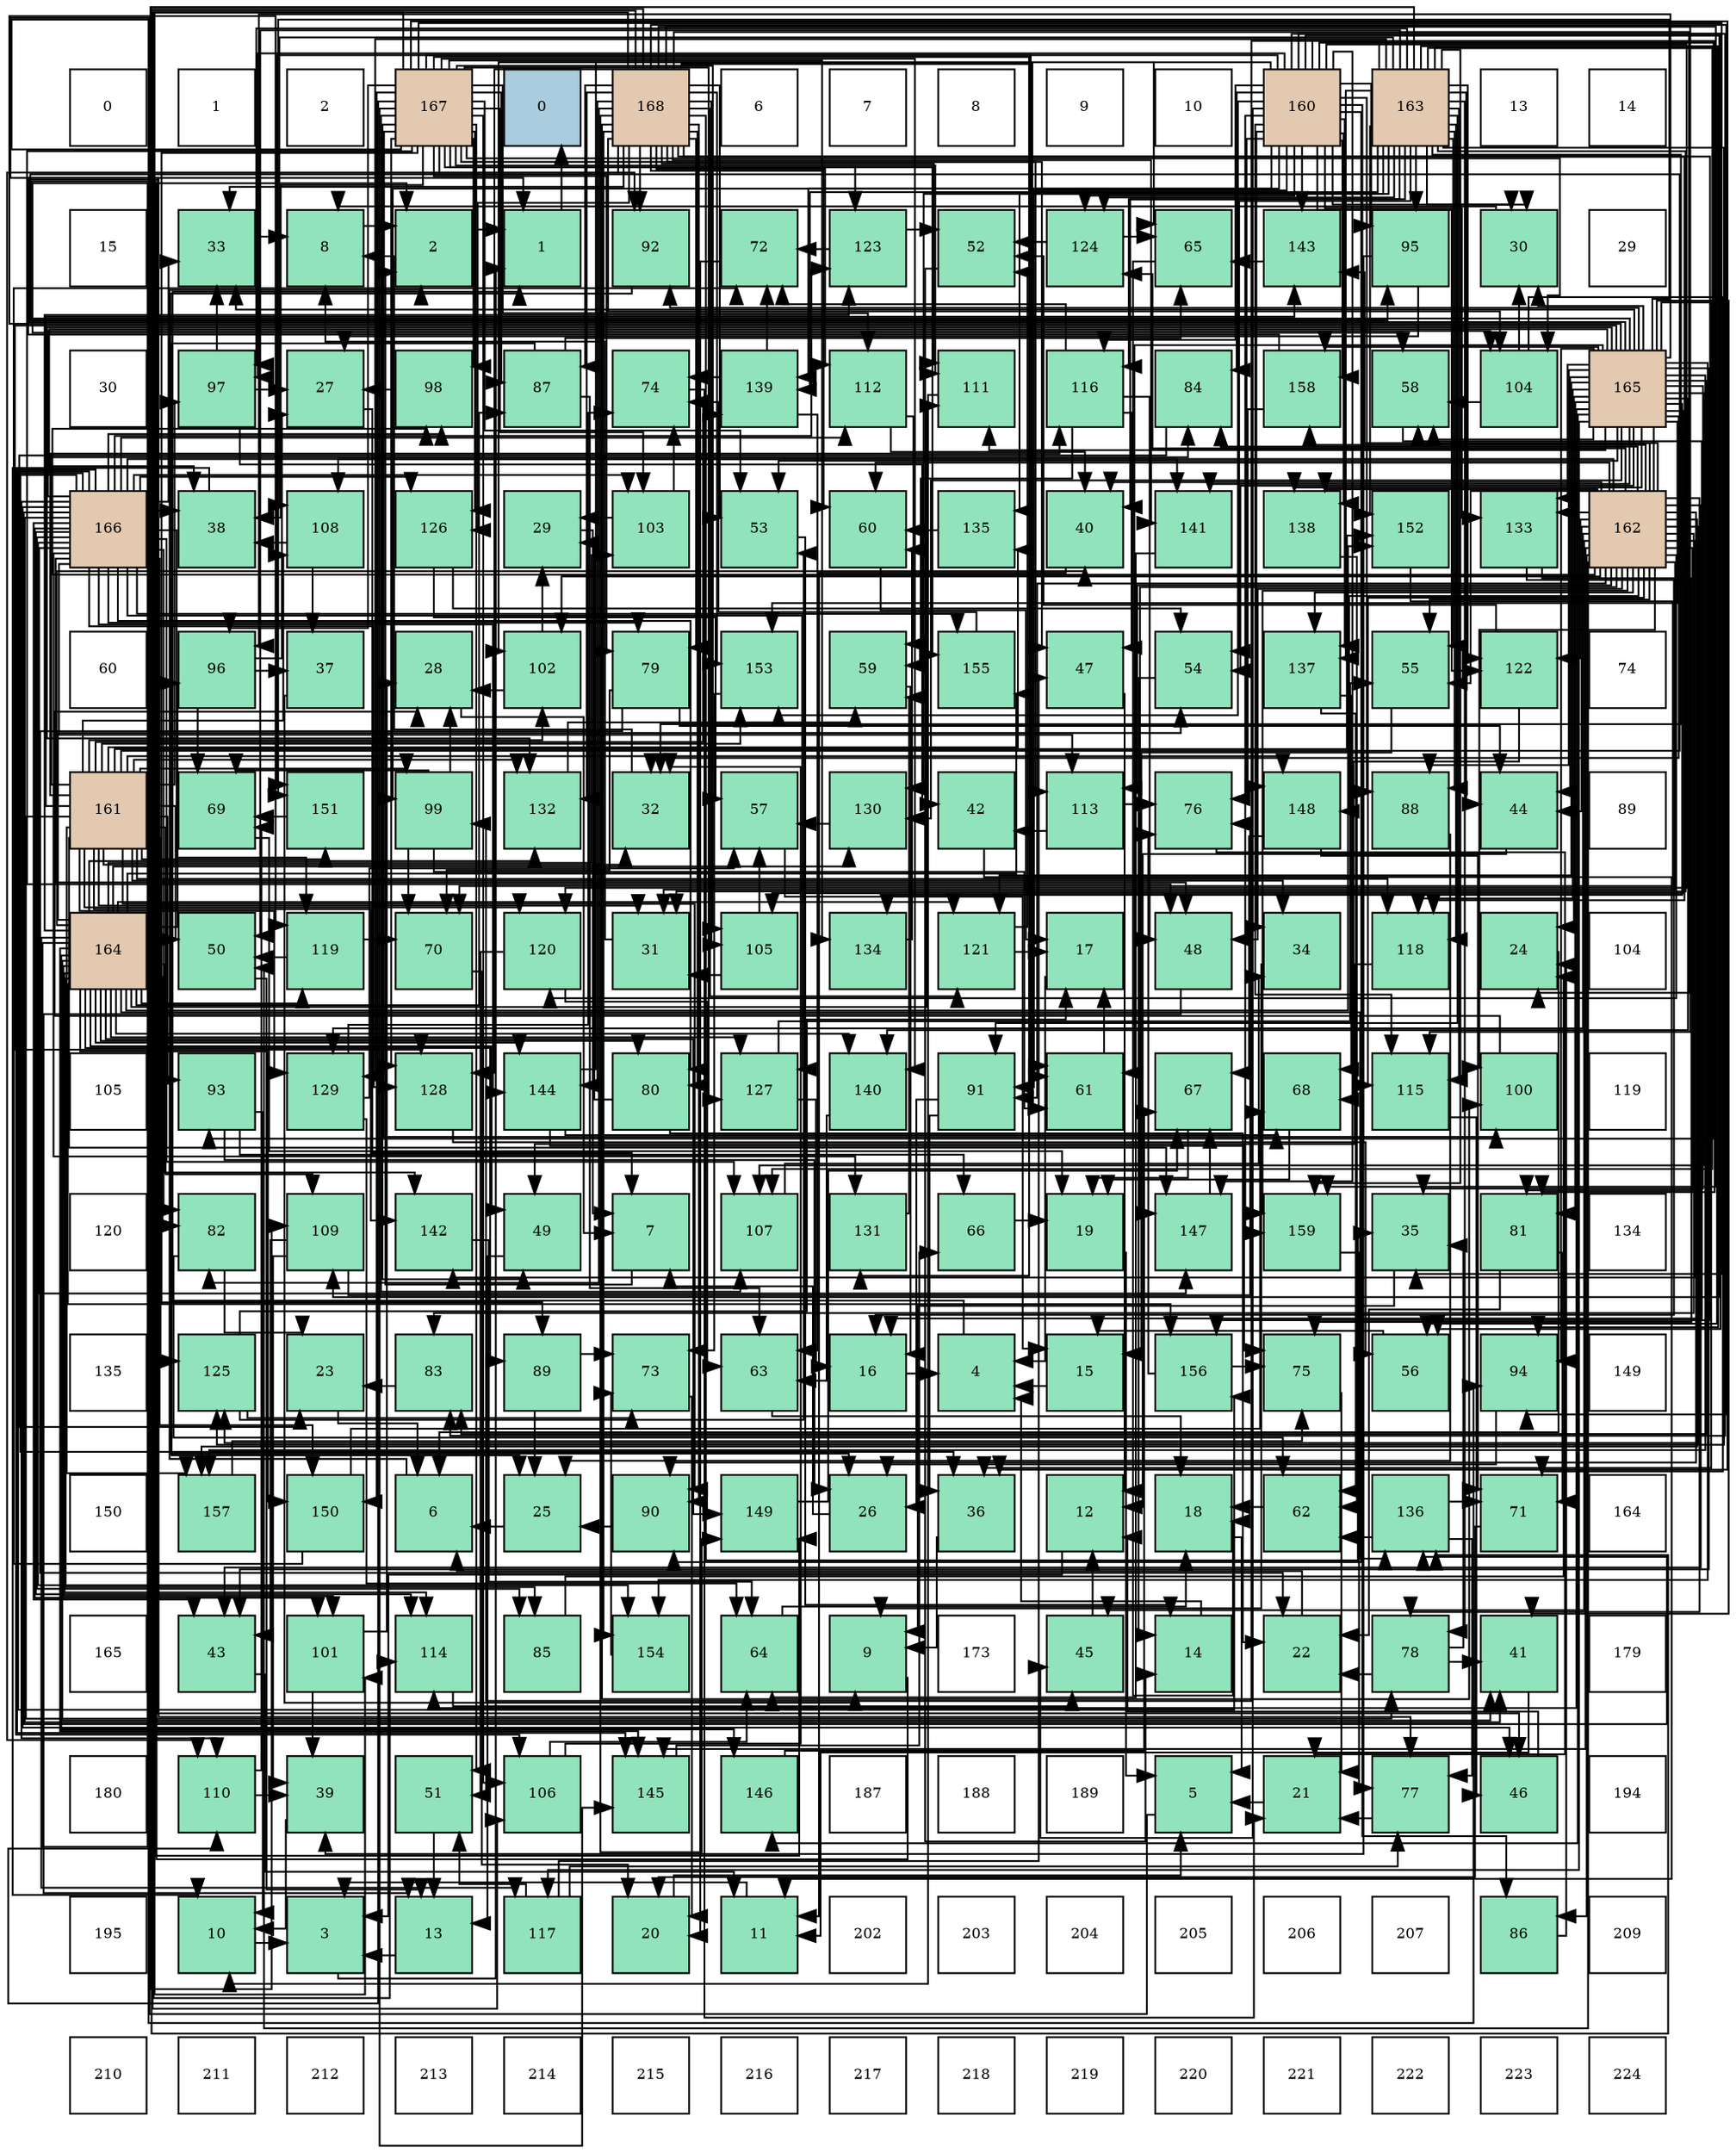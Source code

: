 digraph layout{
 rankdir=TB;
 splines=ortho;
 node [style=filled shape=square fixedsize=true width=0.6];
0[label="0", fontsize=8, fillcolor="#ffffff"];
1[label="1", fontsize=8, fillcolor="#ffffff"];
2[label="2", fontsize=8, fillcolor="#ffffff"];
3[label="167", fontsize=8, fillcolor="#e3c9af"];
4[label="0", fontsize=8, fillcolor="#a9ccde"];
5[label="168", fontsize=8, fillcolor="#e3c9af"];
6[label="6", fontsize=8, fillcolor="#ffffff"];
7[label="7", fontsize=8, fillcolor="#ffffff"];
8[label="8", fontsize=8, fillcolor="#ffffff"];
9[label="9", fontsize=8, fillcolor="#ffffff"];
10[label="10", fontsize=8, fillcolor="#ffffff"];
11[label="160", fontsize=8, fillcolor="#e3c9af"];
12[label="163", fontsize=8, fillcolor="#e3c9af"];
13[label="13", fontsize=8, fillcolor="#ffffff"];
14[label="14", fontsize=8, fillcolor="#ffffff"];
15[label="15", fontsize=8, fillcolor="#ffffff"];
16[label="33", fontsize=8, fillcolor="#91e3bb"];
17[label="8", fontsize=8, fillcolor="#91e3bb"];
18[label="2", fontsize=8, fillcolor="#91e3bb"];
19[label="1", fontsize=8, fillcolor="#91e3bb"];
20[label="92", fontsize=8, fillcolor="#91e3bb"];
21[label="72", fontsize=8, fillcolor="#91e3bb"];
22[label="123", fontsize=8, fillcolor="#91e3bb"];
23[label="52", fontsize=8, fillcolor="#91e3bb"];
24[label="124", fontsize=8, fillcolor="#91e3bb"];
25[label="65", fontsize=8, fillcolor="#91e3bb"];
26[label="143", fontsize=8, fillcolor="#91e3bb"];
27[label="95", fontsize=8, fillcolor="#91e3bb"];
28[label="30", fontsize=8, fillcolor="#91e3bb"];
29[label="29", fontsize=8, fillcolor="#ffffff"];
30[label="30", fontsize=8, fillcolor="#ffffff"];
31[label="97", fontsize=8, fillcolor="#91e3bb"];
32[label="27", fontsize=8, fillcolor="#91e3bb"];
33[label="98", fontsize=8, fillcolor="#91e3bb"];
34[label="87", fontsize=8, fillcolor="#91e3bb"];
35[label="74", fontsize=8, fillcolor="#91e3bb"];
36[label="139", fontsize=8, fillcolor="#91e3bb"];
37[label="112", fontsize=8, fillcolor="#91e3bb"];
38[label="111", fontsize=8, fillcolor="#91e3bb"];
39[label="116", fontsize=8, fillcolor="#91e3bb"];
40[label="84", fontsize=8, fillcolor="#91e3bb"];
41[label="158", fontsize=8, fillcolor="#91e3bb"];
42[label="58", fontsize=8, fillcolor="#91e3bb"];
43[label="104", fontsize=8, fillcolor="#91e3bb"];
44[label="165", fontsize=8, fillcolor="#e3c9af"];
45[label="166", fontsize=8, fillcolor="#e3c9af"];
46[label="38", fontsize=8, fillcolor="#91e3bb"];
47[label="108", fontsize=8, fillcolor="#91e3bb"];
48[label="126", fontsize=8, fillcolor="#91e3bb"];
49[label="29", fontsize=8, fillcolor="#91e3bb"];
50[label="103", fontsize=8, fillcolor="#91e3bb"];
51[label="53", fontsize=8, fillcolor="#91e3bb"];
52[label="60", fontsize=8, fillcolor="#91e3bb"];
53[label="135", fontsize=8, fillcolor="#91e3bb"];
54[label="40", fontsize=8, fillcolor="#91e3bb"];
55[label="141", fontsize=8, fillcolor="#91e3bb"];
56[label="138", fontsize=8, fillcolor="#91e3bb"];
57[label="152", fontsize=8, fillcolor="#91e3bb"];
58[label="133", fontsize=8, fillcolor="#91e3bb"];
59[label="162", fontsize=8, fillcolor="#e3c9af"];
60[label="60", fontsize=8, fillcolor="#ffffff"];
61[label="96", fontsize=8, fillcolor="#91e3bb"];
62[label="37", fontsize=8, fillcolor="#91e3bb"];
63[label="28", fontsize=8, fillcolor="#91e3bb"];
64[label="102", fontsize=8, fillcolor="#91e3bb"];
65[label="79", fontsize=8, fillcolor="#91e3bb"];
66[label="153", fontsize=8, fillcolor="#91e3bb"];
67[label="59", fontsize=8, fillcolor="#91e3bb"];
68[label="155", fontsize=8, fillcolor="#91e3bb"];
69[label="47", fontsize=8, fillcolor="#91e3bb"];
70[label="54", fontsize=8, fillcolor="#91e3bb"];
71[label="137", fontsize=8, fillcolor="#91e3bb"];
72[label="55", fontsize=8, fillcolor="#91e3bb"];
73[label="122", fontsize=8, fillcolor="#91e3bb"];
74[label="74", fontsize=8, fillcolor="#ffffff"];
75[label="161", fontsize=8, fillcolor="#e3c9af"];
76[label="69", fontsize=8, fillcolor="#91e3bb"];
77[label="151", fontsize=8, fillcolor="#91e3bb"];
78[label="99", fontsize=8, fillcolor="#91e3bb"];
79[label="132", fontsize=8, fillcolor="#91e3bb"];
80[label="32", fontsize=8, fillcolor="#91e3bb"];
81[label="57", fontsize=8, fillcolor="#91e3bb"];
82[label="130", fontsize=8, fillcolor="#91e3bb"];
83[label="42", fontsize=8, fillcolor="#91e3bb"];
84[label="113", fontsize=8, fillcolor="#91e3bb"];
85[label="76", fontsize=8, fillcolor="#91e3bb"];
86[label="148", fontsize=8, fillcolor="#91e3bb"];
87[label="88", fontsize=8, fillcolor="#91e3bb"];
88[label="44", fontsize=8, fillcolor="#91e3bb"];
89[label="89", fontsize=8, fillcolor="#ffffff"];
90[label="164", fontsize=8, fillcolor="#e3c9af"];
91[label="50", fontsize=8, fillcolor="#91e3bb"];
92[label="119", fontsize=8, fillcolor="#91e3bb"];
93[label="70", fontsize=8, fillcolor="#91e3bb"];
94[label="120", fontsize=8, fillcolor="#91e3bb"];
95[label="31", fontsize=8, fillcolor="#91e3bb"];
96[label="105", fontsize=8, fillcolor="#91e3bb"];
97[label="134", fontsize=8, fillcolor="#91e3bb"];
98[label="121", fontsize=8, fillcolor="#91e3bb"];
99[label="17", fontsize=8, fillcolor="#91e3bb"];
100[label="48", fontsize=8, fillcolor="#91e3bb"];
101[label="34", fontsize=8, fillcolor="#91e3bb"];
102[label="118", fontsize=8, fillcolor="#91e3bb"];
103[label="24", fontsize=8, fillcolor="#91e3bb"];
104[label="104", fontsize=8, fillcolor="#ffffff"];
105[label="105", fontsize=8, fillcolor="#ffffff"];
106[label="93", fontsize=8, fillcolor="#91e3bb"];
107[label="129", fontsize=8, fillcolor="#91e3bb"];
108[label="128", fontsize=8, fillcolor="#91e3bb"];
109[label="144", fontsize=8, fillcolor="#91e3bb"];
110[label="80", fontsize=8, fillcolor="#91e3bb"];
111[label="127", fontsize=8, fillcolor="#91e3bb"];
112[label="140", fontsize=8, fillcolor="#91e3bb"];
113[label="91", fontsize=8, fillcolor="#91e3bb"];
114[label="61", fontsize=8, fillcolor="#91e3bb"];
115[label="67", fontsize=8, fillcolor="#91e3bb"];
116[label="68", fontsize=8, fillcolor="#91e3bb"];
117[label="115", fontsize=8, fillcolor="#91e3bb"];
118[label="100", fontsize=8, fillcolor="#91e3bb"];
119[label="119", fontsize=8, fillcolor="#ffffff"];
120[label="120", fontsize=8, fillcolor="#ffffff"];
121[label="82", fontsize=8, fillcolor="#91e3bb"];
122[label="109", fontsize=8, fillcolor="#91e3bb"];
123[label="142", fontsize=8, fillcolor="#91e3bb"];
124[label="49", fontsize=8, fillcolor="#91e3bb"];
125[label="7", fontsize=8, fillcolor="#91e3bb"];
126[label="107", fontsize=8, fillcolor="#91e3bb"];
127[label="131", fontsize=8, fillcolor="#91e3bb"];
128[label="66", fontsize=8, fillcolor="#91e3bb"];
129[label="19", fontsize=8, fillcolor="#91e3bb"];
130[label="147", fontsize=8, fillcolor="#91e3bb"];
131[label="159", fontsize=8, fillcolor="#91e3bb"];
132[label="35", fontsize=8, fillcolor="#91e3bb"];
133[label="81", fontsize=8, fillcolor="#91e3bb"];
134[label="134", fontsize=8, fillcolor="#ffffff"];
135[label="135", fontsize=8, fillcolor="#ffffff"];
136[label="125", fontsize=8, fillcolor="#91e3bb"];
137[label="23", fontsize=8, fillcolor="#91e3bb"];
138[label="83", fontsize=8, fillcolor="#91e3bb"];
139[label="89", fontsize=8, fillcolor="#91e3bb"];
140[label="73", fontsize=8, fillcolor="#91e3bb"];
141[label="63", fontsize=8, fillcolor="#91e3bb"];
142[label="16", fontsize=8, fillcolor="#91e3bb"];
143[label="4", fontsize=8, fillcolor="#91e3bb"];
144[label="15", fontsize=8, fillcolor="#91e3bb"];
145[label="156", fontsize=8, fillcolor="#91e3bb"];
146[label="75", fontsize=8, fillcolor="#91e3bb"];
147[label="56", fontsize=8, fillcolor="#91e3bb"];
148[label="94", fontsize=8, fillcolor="#91e3bb"];
149[label="149", fontsize=8, fillcolor="#ffffff"];
150[label="150", fontsize=8, fillcolor="#ffffff"];
151[label="157", fontsize=8, fillcolor="#91e3bb"];
152[label="150", fontsize=8, fillcolor="#91e3bb"];
153[label="6", fontsize=8, fillcolor="#91e3bb"];
154[label="25", fontsize=8, fillcolor="#91e3bb"];
155[label="90", fontsize=8, fillcolor="#91e3bb"];
156[label="149", fontsize=8, fillcolor="#91e3bb"];
157[label="26", fontsize=8, fillcolor="#91e3bb"];
158[label="36", fontsize=8, fillcolor="#91e3bb"];
159[label="12", fontsize=8, fillcolor="#91e3bb"];
160[label="18", fontsize=8, fillcolor="#91e3bb"];
161[label="62", fontsize=8, fillcolor="#91e3bb"];
162[label="136", fontsize=8, fillcolor="#91e3bb"];
163[label="71", fontsize=8, fillcolor="#91e3bb"];
164[label="164", fontsize=8, fillcolor="#ffffff"];
165[label="165", fontsize=8, fillcolor="#ffffff"];
166[label="43", fontsize=8, fillcolor="#91e3bb"];
167[label="101", fontsize=8, fillcolor="#91e3bb"];
168[label="114", fontsize=8, fillcolor="#91e3bb"];
169[label="85", fontsize=8, fillcolor="#91e3bb"];
170[label="154", fontsize=8, fillcolor="#91e3bb"];
171[label="64", fontsize=8, fillcolor="#91e3bb"];
172[label="9", fontsize=8, fillcolor="#91e3bb"];
173[label="173", fontsize=8, fillcolor="#ffffff"];
174[label="45", fontsize=8, fillcolor="#91e3bb"];
175[label="14", fontsize=8, fillcolor="#91e3bb"];
176[label="22", fontsize=8, fillcolor="#91e3bb"];
177[label="78", fontsize=8, fillcolor="#91e3bb"];
178[label="41", fontsize=8, fillcolor="#91e3bb"];
179[label="179", fontsize=8, fillcolor="#ffffff"];
180[label="180", fontsize=8, fillcolor="#ffffff"];
181[label="110", fontsize=8, fillcolor="#91e3bb"];
182[label="39", fontsize=8, fillcolor="#91e3bb"];
183[label="51", fontsize=8, fillcolor="#91e3bb"];
184[label="106", fontsize=8, fillcolor="#91e3bb"];
185[label="145", fontsize=8, fillcolor="#91e3bb"];
186[label="146", fontsize=8, fillcolor="#91e3bb"];
187[label="187", fontsize=8, fillcolor="#ffffff"];
188[label="188", fontsize=8, fillcolor="#ffffff"];
189[label="189", fontsize=8, fillcolor="#ffffff"];
190[label="5", fontsize=8, fillcolor="#91e3bb"];
191[label="21", fontsize=8, fillcolor="#91e3bb"];
192[label="77", fontsize=8, fillcolor="#91e3bb"];
193[label="46", fontsize=8, fillcolor="#91e3bb"];
194[label="194", fontsize=8, fillcolor="#ffffff"];
195[label="195", fontsize=8, fillcolor="#ffffff"];
196[label="10", fontsize=8, fillcolor="#91e3bb"];
197[label="3", fontsize=8, fillcolor="#91e3bb"];
198[label="13", fontsize=8, fillcolor="#91e3bb"];
199[label="117", fontsize=8, fillcolor="#91e3bb"];
200[label="20", fontsize=8, fillcolor="#91e3bb"];
201[label="11", fontsize=8, fillcolor="#91e3bb"];
202[label="202", fontsize=8, fillcolor="#ffffff"];
203[label="203", fontsize=8, fillcolor="#ffffff"];
204[label="204", fontsize=8, fillcolor="#ffffff"];
205[label="205", fontsize=8, fillcolor="#ffffff"];
206[label="206", fontsize=8, fillcolor="#ffffff"];
207[label="207", fontsize=8, fillcolor="#ffffff"];
208[label="86", fontsize=8, fillcolor="#91e3bb"];
209[label="209", fontsize=8, fillcolor="#ffffff"];
210[label="210", fontsize=8, fillcolor="#ffffff"];
211[label="211", fontsize=8, fillcolor="#ffffff"];
212[label="212", fontsize=8, fillcolor="#ffffff"];
213[label="213", fontsize=8, fillcolor="#ffffff"];
214[label="214", fontsize=8, fillcolor="#ffffff"];
215[label="215", fontsize=8, fillcolor="#ffffff"];
216[label="216", fontsize=8, fillcolor="#ffffff"];
217[label="217", fontsize=8, fillcolor="#ffffff"];
218[label="218", fontsize=8, fillcolor="#ffffff"];
219[label="219", fontsize=8, fillcolor="#ffffff"];
220[label="220", fontsize=8, fillcolor="#ffffff"];
221[label="221", fontsize=8, fillcolor="#ffffff"];
222[label="222", fontsize=8, fillcolor="#ffffff"];
223[label="223", fontsize=8, fillcolor="#ffffff"];
224[label="224", fontsize=8, fillcolor="#ffffff"];
edge [constraint=false, style=vis];19 -> 4;
18 -> 19;
197 -> 19;
143 -> 19;
190 -> 19;
153 -> 18;
125 -> 18;
17 -> 18;
172 -> 18;
196 -> 197;
201 -> 197;
159 -> 197;
198 -> 197;
175 -> 143;
144 -> 143;
142 -> 143;
99 -> 143;
160 -> 190;
129 -> 190;
200 -> 190;
191 -> 190;
176 -> 153;
137 -> 153;
103 -> 153;
154 -> 153;
157 -> 125;
32 -> 125;
63 -> 125;
49 -> 125;
28 -> 17;
95 -> 17;
80 -> 17;
16 -> 17;
101 -> 172;
132 -> 172;
158 -> 172;
62 -> 172;
46 -> 196;
182 -> 196;
54 -> 201;
178 -> 201;
83 -> 201;
166 -> 201;
88 -> 159;
174 -> 159;
193 -> 159;
69 -> 159;
100 -> 198;
124 -> 198;
91 -> 198;
183 -> 198;
23 -> 175;
51 -> 175;
70 -> 175;
72 -> 144;
147 -> 144;
81 -> 144;
42 -> 142;
67 -> 142;
52 -> 99;
114 -> 99;
161 -> 160;
141 -> 160;
171 -> 160;
25 -> 160;
128 -> 129;
115 -> 129;
116 -> 129;
76 -> 129;
93 -> 200;
163 -> 200;
21 -> 200;
140 -> 200;
35 -> 191;
146 -> 191;
85 -> 191;
192 -> 191;
177 -> 176;
177 -> 132;
177 -> 178;
65 -> 176;
65 -> 88;
65 -> 93;
110 -> 176;
110 -> 49;
133 -> 176;
133 -> 163;
121 -> 137;
121 -> 161;
138 -> 137;
40 -> 137;
169 -> 103;
208 -> 103;
34 -> 154;
34 -> 141;
34 -> 25;
87 -> 154;
139 -> 154;
139 -> 140;
155 -> 154;
113 -> 157;
113 -> 158;
20 -> 157;
106 -> 196;
106 -> 157;
106 -> 128;
148 -> 157;
27 -> 32;
27 -> 182;
61 -> 32;
61 -> 62;
61 -> 76;
31 -> 32;
31 -> 16;
31 -> 83;
33 -> 32;
78 -> 63;
78 -> 114;
78 -> 76;
78 -> 93;
118 -> 63;
167 -> 63;
167 -> 182;
64 -> 63;
64 -> 49;
50 -> 49;
50 -> 35;
43 -> 28;
43 -> 42;
43 -> 163;
96 -> 95;
96 -> 81;
184 -> 80;
184 -> 171;
126 -> 101;
47 -> 62;
47 -> 46;
122 -> 182;
122 -> 166;
122 -> 85;
181 -> 182;
181 -> 76;
38 -> 196;
37 -> 54;
37 -> 67;
84 -> 83;
84 -> 85;
168 -> 174;
117 -> 193;
39 -> 69;
39 -> 100;
39 -> 67;
39 -> 21;
199 -> 69;
199 -> 183;
199 -> 192;
102 -> 124;
92 -> 91;
92 -> 93;
94 -> 183;
94 -> 141;
98 -> 99;
98 -> 23;
73 -> 23;
73 -> 116;
22 -> 23;
22 -> 21;
24 -> 23;
24 -> 25;
136 -> 99;
136 -> 51;
136 -> 140;
48 -> 70;
48 -> 81;
111 -> 142;
111 -> 72;
108 -> 147;
107 -> 81;
107 -> 171;
107 -> 35;
82 -> 81;
127 -> 67;
79 -> 67;
58 -> 142;
58 -> 146;
97 -> 52;
53 -> 52;
162 -> 161;
162 -> 163;
162 -> 192;
71 -> 161;
71 -> 116;
56 -> 161;
36 -> 141;
36 -> 21;
36 -> 35;
112 -> 141;
55 -> 171;
123 -> 171;
26 -> 25;
109 -> 25;
109 -> 116;
109 -> 146;
185 -> 128;
186 -> 115;
130 -> 115;
86 -> 115;
86 -> 163;
156 -> 115;
152 -> 116;
152 -> 21;
77 -> 76;
57 -> 93;
66 -> 140;
170 -> 140;
68 -> 35;
145 -> 146;
145 -> 85;
151 -> 146;
41 -> 85;
41 -> 192;
131 -> 192;
11 -> 28;
11 -> 101;
11 -> 174;
11 -> 147;
11 -> 133;
11 -> 138;
11 -> 40;
11 -> 208;
11 -> 87;
11 -> 155;
11 -> 113;
11 -> 106;
11 -> 27;
11 -> 31;
11 -> 78;
11 -> 64;
11 -> 122;
11 -> 117;
11 -> 39;
11 -> 94;
11 -> 73;
11 -> 24;
11 -> 58;
11 -> 71;
11 -> 56;
11 -> 36;
11 -> 26;
11 -> 130;
11 -> 86;
11 -> 77;
11 -> 66;
11 -> 41;
11 -> 131;
75 -> 95;
75 -> 80;
75 -> 101;
75 -> 91;
75 -> 177;
75 -> 40;
75 -> 155;
75 -> 106;
75 -> 27;
75 -> 31;
75 -> 78;
75 -> 64;
75 -> 47;
75 -> 122;
75 -> 39;
75 -> 102;
75 -> 94;
75 -> 136;
75 -> 107;
75 -> 79;
75 -> 53;
75 -> 36;
75 -> 123;
75 -> 26;
75 -> 130;
75 -> 86;
75 -> 77;
75 -> 57;
75 -> 66;
75 -> 151;
59 -> 95;
59 -> 54;
59 -> 166;
59 -> 88;
59 -> 174;
59 -> 100;
59 -> 91;
59 -> 72;
59 -> 42;
59 -> 52;
59 -> 177;
59 -> 133;
59 -> 138;
59 -> 40;
59 -> 208;
59 -> 155;
59 -> 113;
59 -> 33;
59 -> 118;
59 -> 64;
59 -> 47;
59 -> 84;
59 -> 117;
59 -> 94;
59 -> 73;
59 -> 24;
59 -> 136;
59 -> 107;
59 -> 58;
59 -> 71;
59 -> 56;
59 -> 123;
59 -> 26;
59 -> 185;
59 -> 130;
59 -> 86;
59 -> 151;
59 -> 41;
59 -> 131;
12 -> 28;
12 -> 95;
12 -> 80;
12 -> 54;
12 -> 88;
12 -> 91;
12 -> 70;
12 -> 72;
12 -> 147;
12 -> 177;
12 -> 87;
12 -> 113;
12 -> 148;
12 -> 27;
12 -> 31;
12 -> 78;
12 -> 126;
12 -> 47;
12 -> 122;
12 -> 117;
12 -> 39;
12 -> 102;
12 -> 73;
12 -> 24;
12 -> 136;
12 -> 107;
12 -> 82;
12 -> 53;
12 -> 71;
12 -> 36;
12 -> 57;
12 -> 131;
90 -> 54;
90 -> 178;
90 -> 124;
90 -> 70;
90 -> 42;
90 -> 110;
90 -> 121;
90 -> 169;
90 -> 34;
90 -> 139;
90 -> 61;
90 -> 167;
90 -> 50;
90 -> 38;
90 -> 168;
90 -> 199;
90 -> 92;
90 -> 98;
90 -> 22;
90 -> 111;
90 -> 82;
90 -> 79;
90 -> 162;
90 -> 112;
90 -> 123;
90 -> 109;
90 -> 185;
90 -> 186;
90 -> 156;
90 -> 152;
90 -> 57;
90 -> 68;
90 -> 145;
44 -> 103;
44 -> 28;
44 -> 80;
44 -> 16;
44 -> 132;
44 -> 158;
44 -> 46;
44 -> 178;
44 -> 166;
44 -> 88;
44 -> 193;
44 -> 51;
44 -> 70;
44 -> 72;
44 -> 42;
44 -> 114;
44 -> 133;
44 -> 138;
44 -> 87;
44 -> 20;
44 -> 148;
44 -> 61;
44 -> 96;
44 -> 126;
44 -> 38;
44 -> 168;
44 -> 199;
44 -> 102;
44 -> 92;
44 -> 98;
44 -> 108;
44 -> 82;
44 -> 79;
44 -> 58;
44 -> 97;
44 -> 56;
44 -> 112;
44 -> 55;
44 -> 186;
44 -> 156;
44 -> 77;
44 -> 66;
44 -> 170;
44 -> 151;
44 -> 41;
45 -> 16;
45 -> 158;
45 -> 46;
45 -> 178;
45 -> 166;
45 -> 193;
45 -> 100;
45 -> 65;
45 -> 110;
45 -> 121;
45 -> 169;
45 -> 33;
45 -> 167;
45 -> 50;
45 -> 43;
45 -> 184;
45 -> 126;
45 -> 181;
45 -> 37;
45 -> 84;
45 -> 168;
45 -> 92;
45 -> 22;
45 -> 48;
45 -> 111;
45 -> 108;
45 -> 127;
45 -> 162;
45 -> 55;
45 -> 109;
45 -> 185;
45 -> 130;
45 -> 152;
45 -> 170;
45 -> 68;
45 -> 145;
3 -> 132;
3 -> 158;
3 -> 46;
3 -> 100;
3 -> 124;
3 -> 183;
3 -> 51;
3 -> 114;
3 -> 65;
3 -> 34;
3 -> 139;
3 -> 20;
3 -> 148;
3 -> 61;
3 -> 33;
3 -> 118;
3 -> 167;
3 -> 50;
3 -> 43;
3 -> 96;
3 -> 184;
3 -> 126;
3 -> 181;
3 -> 38;
3 -> 37;
3 -> 84;
3 -> 22;
3 -> 48;
3 -> 111;
3 -> 108;
3 -> 127;
3 -> 97;
3 -> 112;
3 -> 185;
3 -> 152;
3 -> 68;
5 -> 103;
5 -> 16;
5 -> 132;
5 -> 69;
5 -> 51;
5 -> 52;
5 -> 114;
5 -> 65;
5 -> 110;
5 -> 121;
5 -> 34;
5 -> 155;
5 -> 20;
5 -> 148;
5 -> 118;
5 -> 43;
5 -> 96;
5 -> 184;
5 -> 181;
5 -> 38;
5 -> 37;
5 -> 168;
5 -> 117;
5 -> 102;
5 -> 98;
5 -> 48;
5 -> 108;
5 -> 79;
5 -> 162;
5 -> 55;
5 -> 109;
5 -> 156;
5 -> 66;
5 -> 170;
5 -> 145;
5 -> 131;
edge [constraint=true, style=invis];
0 -> 15 -> 30 -> 45 -> 60 -> 75 -> 90 -> 105 -> 120 -> 135 -> 150 -> 165 -> 180 -> 195 -> 210;
1 -> 16 -> 31 -> 46 -> 61 -> 76 -> 91 -> 106 -> 121 -> 136 -> 151 -> 166 -> 181 -> 196 -> 211;
2 -> 17 -> 32 -> 47 -> 62 -> 77 -> 92 -> 107 -> 122 -> 137 -> 152 -> 167 -> 182 -> 197 -> 212;
3 -> 18 -> 33 -> 48 -> 63 -> 78 -> 93 -> 108 -> 123 -> 138 -> 153 -> 168 -> 183 -> 198 -> 213;
4 -> 19 -> 34 -> 49 -> 64 -> 79 -> 94 -> 109 -> 124 -> 139 -> 154 -> 169 -> 184 -> 199 -> 214;
5 -> 20 -> 35 -> 50 -> 65 -> 80 -> 95 -> 110 -> 125 -> 140 -> 155 -> 170 -> 185 -> 200 -> 215;
6 -> 21 -> 36 -> 51 -> 66 -> 81 -> 96 -> 111 -> 126 -> 141 -> 156 -> 171 -> 186 -> 201 -> 216;
7 -> 22 -> 37 -> 52 -> 67 -> 82 -> 97 -> 112 -> 127 -> 142 -> 157 -> 172 -> 187 -> 202 -> 217;
8 -> 23 -> 38 -> 53 -> 68 -> 83 -> 98 -> 113 -> 128 -> 143 -> 158 -> 173 -> 188 -> 203 -> 218;
9 -> 24 -> 39 -> 54 -> 69 -> 84 -> 99 -> 114 -> 129 -> 144 -> 159 -> 174 -> 189 -> 204 -> 219;
10 -> 25 -> 40 -> 55 -> 70 -> 85 -> 100 -> 115 -> 130 -> 145 -> 160 -> 175 -> 190 -> 205 -> 220;
11 -> 26 -> 41 -> 56 -> 71 -> 86 -> 101 -> 116 -> 131 -> 146 -> 161 -> 176 -> 191 -> 206 -> 221;
12 -> 27 -> 42 -> 57 -> 72 -> 87 -> 102 -> 117 -> 132 -> 147 -> 162 -> 177 -> 192 -> 207 -> 222;
13 -> 28 -> 43 -> 58 -> 73 -> 88 -> 103 -> 118 -> 133 -> 148 -> 163 -> 178 -> 193 -> 208 -> 223;
14 -> 29 -> 44 -> 59 -> 74 -> 89 -> 104 -> 119 -> 134 -> 149 -> 164 -> 179 -> 194 -> 209 -> 224;
rank = same {0 -> 1 -> 2 -> 3 -> 4 -> 5 -> 6 -> 7 -> 8 -> 9 -> 10 -> 11 -> 12 -> 13 -> 14};
rank = same {15 -> 16 -> 17 -> 18 -> 19 -> 20 -> 21 -> 22 -> 23 -> 24 -> 25 -> 26 -> 27 -> 28 -> 29};
rank = same {30 -> 31 -> 32 -> 33 -> 34 -> 35 -> 36 -> 37 -> 38 -> 39 -> 40 -> 41 -> 42 -> 43 -> 44};
rank = same {45 -> 46 -> 47 -> 48 -> 49 -> 50 -> 51 -> 52 -> 53 -> 54 -> 55 -> 56 -> 57 -> 58 -> 59};
rank = same {60 -> 61 -> 62 -> 63 -> 64 -> 65 -> 66 -> 67 -> 68 -> 69 -> 70 -> 71 -> 72 -> 73 -> 74};
rank = same {75 -> 76 -> 77 -> 78 -> 79 -> 80 -> 81 -> 82 -> 83 -> 84 -> 85 -> 86 -> 87 -> 88 -> 89};
rank = same {90 -> 91 -> 92 -> 93 -> 94 -> 95 -> 96 -> 97 -> 98 -> 99 -> 100 -> 101 -> 102 -> 103 -> 104};
rank = same {105 -> 106 -> 107 -> 108 -> 109 -> 110 -> 111 -> 112 -> 113 -> 114 -> 115 -> 116 -> 117 -> 118 -> 119};
rank = same {120 -> 121 -> 122 -> 123 -> 124 -> 125 -> 126 -> 127 -> 128 -> 129 -> 130 -> 131 -> 132 -> 133 -> 134};
rank = same {135 -> 136 -> 137 -> 138 -> 139 -> 140 -> 141 -> 142 -> 143 -> 144 -> 145 -> 146 -> 147 -> 148 -> 149};
rank = same {150 -> 151 -> 152 -> 153 -> 154 -> 155 -> 156 -> 157 -> 158 -> 159 -> 160 -> 161 -> 162 -> 163 -> 164};
rank = same {165 -> 166 -> 167 -> 168 -> 169 -> 170 -> 171 -> 172 -> 173 -> 174 -> 175 -> 176 -> 177 -> 178 -> 179};
rank = same {180 -> 181 -> 182 -> 183 -> 184 -> 185 -> 186 -> 187 -> 188 -> 189 -> 190 -> 191 -> 192 -> 193 -> 194};
rank = same {195 -> 196 -> 197 -> 198 -> 199 -> 200 -> 201 -> 202 -> 203 -> 204 -> 205 -> 206 -> 207 -> 208 -> 209};
rank = same {210 -> 211 -> 212 -> 213 -> 214 -> 215 -> 216 -> 217 -> 218 -> 219 -> 220 -> 221 -> 222 -> 223 -> 224};
}